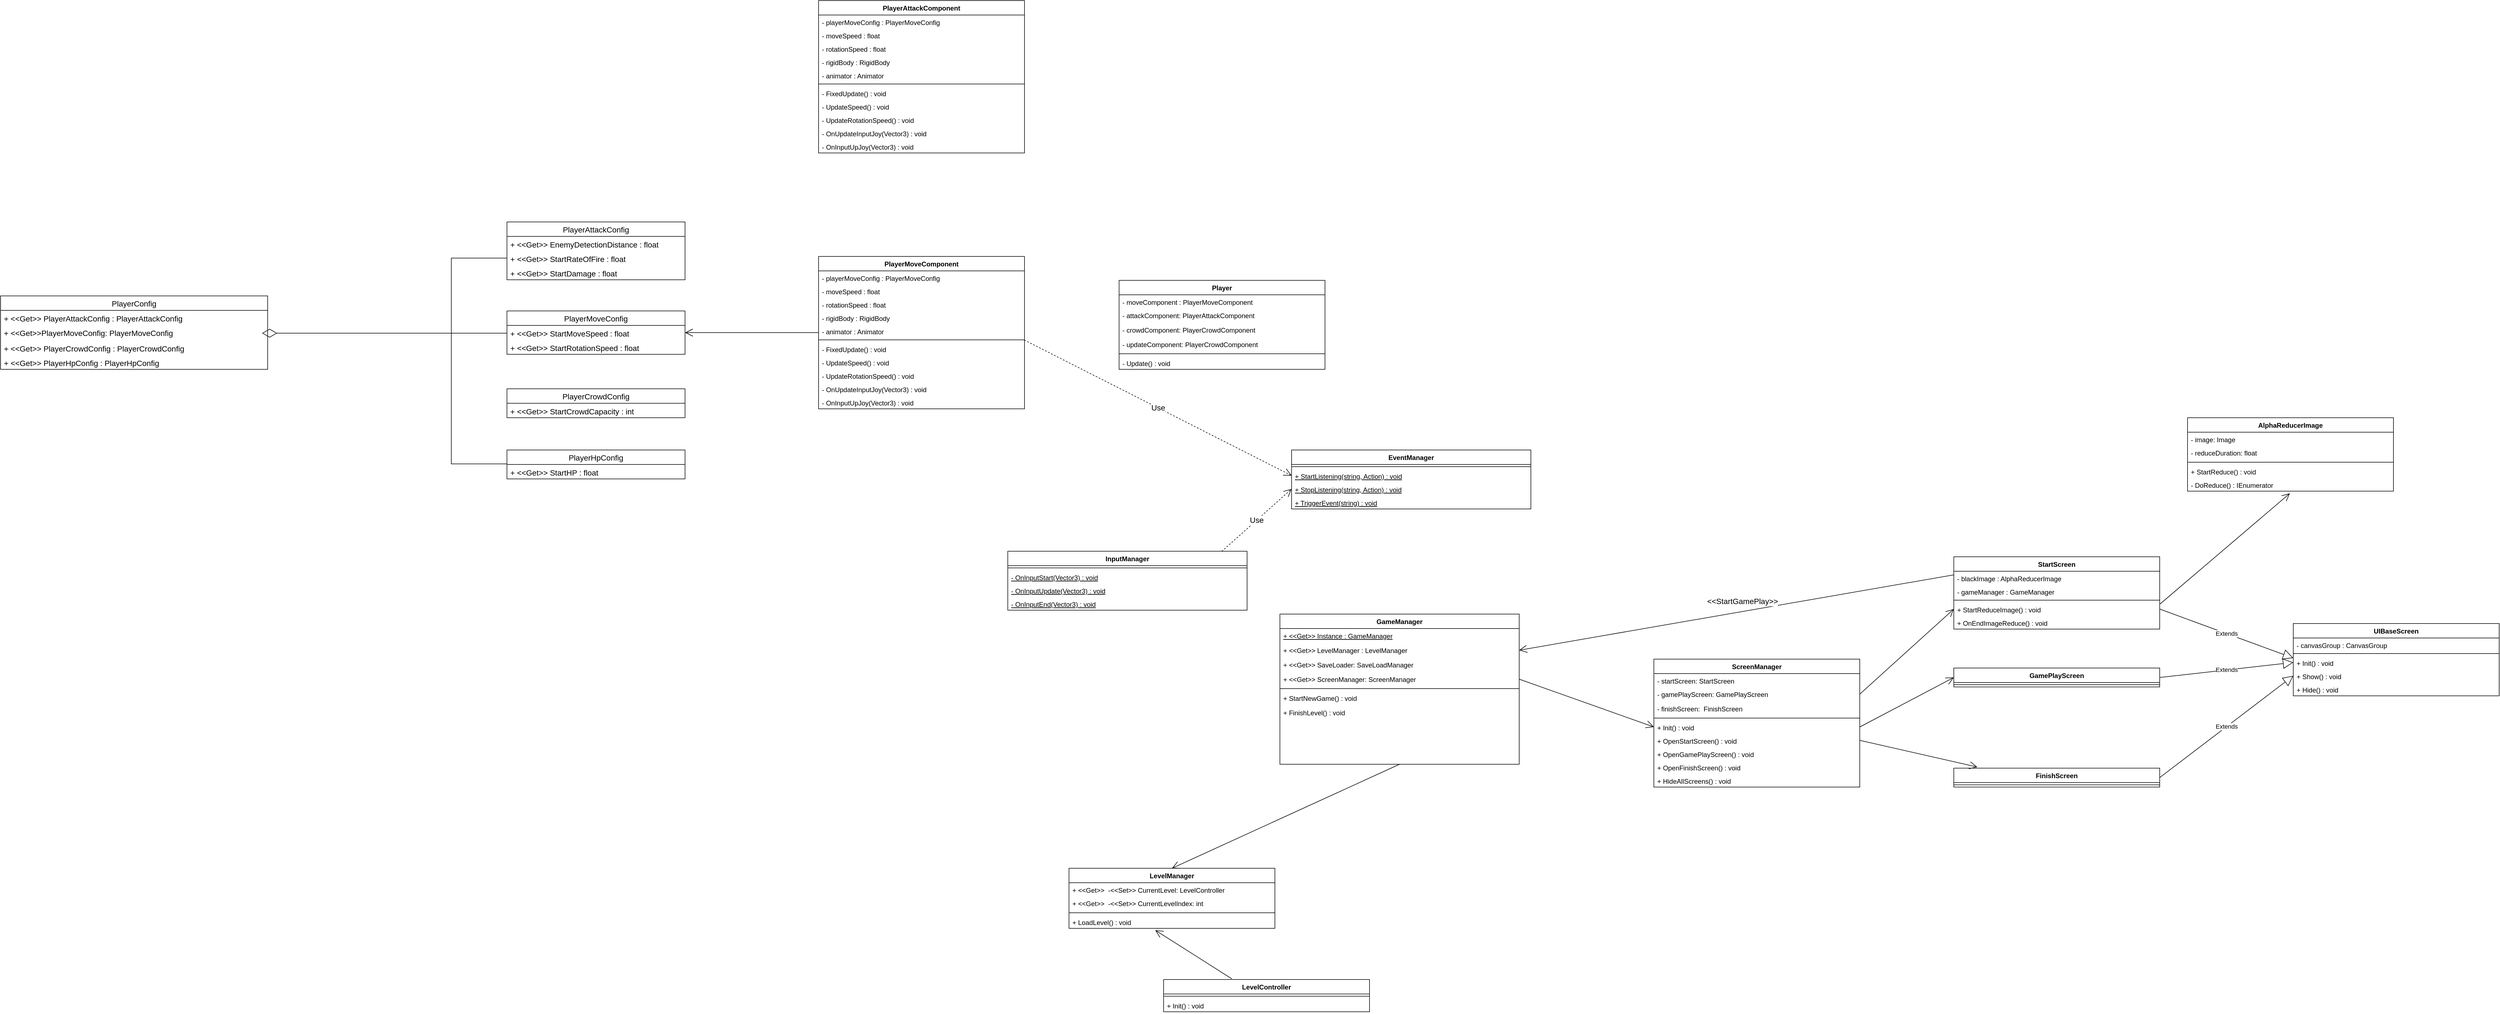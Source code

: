 <mxfile version="20.2.5" type="github">
  <diagram id="C5RBs43oDa-KdzZeNtuy" name="Page-1">
    <mxGraphModel dx="4211" dy="3303" grid="1" gridSize="10" guides="1" tooltips="1" connect="1" arrows="1" fold="1" page="1" pageScale="1" pageWidth="827" pageHeight="1169" math="0" shadow="0">
      <root>
        <mxCell id="WIyWlLk6GJQsqaUBKTNV-0" />
        <mxCell id="WIyWlLk6GJQsqaUBKTNV-1" parent="WIyWlLk6GJQsqaUBKTNV-0" />
        <mxCell id="zkfFHV4jXpPFQw0GAbJ--0" value="GameManager" style="swimlane;fontStyle=1;align=center;verticalAlign=top;childLayout=stackLayout;horizontal=1;startSize=26;horizontalStack=0;resizeParent=1;resizeLast=0;collapsible=1;marginBottom=0;rounded=0;shadow=0;strokeWidth=1;" parent="WIyWlLk6GJQsqaUBKTNV-1" vertex="1">
          <mxGeometry x="199" y="-247" width="430" height="270" as="geometry">
            <mxRectangle x="150" y="90" width="160" height="26" as="alternateBounds" />
          </mxGeometry>
        </mxCell>
        <mxCell id="zkfFHV4jXpPFQw0GAbJ--2" value="+ &lt;&lt;Get&gt;&gt; Instance : GameManager" style="text;align=left;verticalAlign=top;spacingLeft=4;spacingRight=4;overflow=hidden;rotatable=0;points=[[0,0.5],[1,0.5]];portConstraint=eastwest;rounded=0;shadow=0;html=0;fontStyle=4" parent="zkfFHV4jXpPFQw0GAbJ--0" vertex="1">
          <mxGeometry y="26" width="430" height="26" as="geometry" />
        </mxCell>
        <mxCell id="zkfFHV4jXpPFQw0GAbJ--1" value="+ &lt;&lt;Get&gt;&gt; LevelManager : LevelManager" style="text;align=left;verticalAlign=top;spacingLeft=4;spacingRight=4;overflow=hidden;rotatable=0;points=[[0,0.5],[1,0.5]];portConstraint=eastwest;fontStyle=0" parent="zkfFHV4jXpPFQw0GAbJ--0" vertex="1">
          <mxGeometry y="52" width="430" height="26" as="geometry" />
        </mxCell>
        <mxCell id="zkfFHV4jXpPFQw0GAbJ--3" value="+ &lt;&lt;Get&gt;&gt; SaveLoader: SaveLoadManager" style="text;align=left;verticalAlign=top;spacingLeft=4;spacingRight=4;overflow=hidden;rotatable=0;points=[[0,0.5],[1,0.5]];portConstraint=eastwest;rounded=0;shadow=0;html=0;" parent="zkfFHV4jXpPFQw0GAbJ--0" vertex="1">
          <mxGeometry y="78" width="430" height="26" as="geometry" />
        </mxCell>
        <mxCell id="mCtXMymxD6PoVu8J4Z9Z-39" value="+ &lt;&lt;Get&gt;&gt; ScreenManager: ScreenManager" style="text;align=left;verticalAlign=top;spacingLeft=4;spacingRight=4;overflow=hidden;rotatable=0;points=[[0,0.5],[1,0.5]];portConstraint=eastwest;rounded=0;shadow=0;html=0;" vertex="1" parent="zkfFHV4jXpPFQw0GAbJ--0">
          <mxGeometry y="104" width="430" height="26" as="geometry" />
        </mxCell>
        <mxCell id="zkfFHV4jXpPFQw0GAbJ--4" value="" style="line;html=1;strokeWidth=1;align=left;verticalAlign=middle;spacingTop=-1;spacingLeft=3;spacingRight=3;rotatable=0;labelPosition=right;points=[];portConstraint=eastwest;" parent="zkfFHV4jXpPFQw0GAbJ--0" vertex="1">
          <mxGeometry y="130" width="430" height="8" as="geometry" />
        </mxCell>
        <mxCell id="zkfFHV4jXpPFQw0GAbJ--5" value="+ StartNewGame() : void" style="text;align=left;verticalAlign=top;spacingLeft=4;spacingRight=4;overflow=hidden;rotatable=0;points=[[0,0.5],[1,0.5]];portConstraint=eastwest;" parent="zkfFHV4jXpPFQw0GAbJ--0" vertex="1">
          <mxGeometry y="138" width="430" height="26" as="geometry" />
        </mxCell>
        <mxCell id="mCtXMymxD6PoVu8J4Z9Z-103" value="+ FinishLevel() : void" style="text;align=left;verticalAlign=top;spacingLeft=4;spacingRight=4;overflow=hidden;rotatable=0;points=[[0,0.5],[1,0.5]];portConstraint=eastwest;" vertex="1" parent="zkfFHV4jXpPFQw0GAbJ--0">
          <mxGeometry y="164" width="430" height="26" as="geometry" />
        </mxCell>
        <mxCell id="mCtXMymxD6PoVu8J4Z9Z-3" value="ScreenManager" style="swimlane;fontStyle=1;align=center;verticalAlign=top;childLayout=stackLayout;horizontal=1;startSize=26;horizontalStack=0;resizeParent=1;resizeParentMax=0;resizeLast=0;collapsible=1;marginBottom=0;" vertex="1" parent="WIyWlLk6GJQsqaUBKTNV-1">
          <mxGeometry x="871" y="-166" width="370" height="230" as="geometry" />
        </mxCell>
        <mxCell id="mCtXMymxD6PoVu8J4Z9Z-4" value="- startScreen: StartScreen" style="text;strokeColor=none;fillColor=none;align=left;verticalAlign=top;spacingLeft=4;spacingRight=4;overflow=hidden;rotatable=0;points=[[0,0.5],[1,0.5]];portConstraint=eastwest;" vertex="1" parent="mCtXMymxD6PoVu8J4Z9Z-3">
          <mxGeometry y="26" width="370" height="24" as="geometry" />
        </mxCell>
        <mxCell id="mCtXMymxD6PoVu8J4Z9Z-6" value="- gamePlayScreen: GamePlayScreen" style="text;strokeColor=none;fillColor=none;align=left;verticalAlign=top;spacingLeft=4;spacingRight=4;overflow=hidden;rotatable=0;points=[[0,0.5],[1,0.5]];portConstraint=eastwest;" vertex="1" parent="mCtXMymxD6PoVu8J4Z9Z-3">
          <mxGeometry y="50" width="370" height="26" as="geometry" />
        </mxCell>
        <mxCell id="mCtXMymxD6PoVu8J4Z9Z-11" value="- finishScreen:  FinishScreen" style="text;strokeColor=none;fillColor=none;align=left;verticalAlign=top;spacingLeft=4;spacingRight=4;overflow=hidden;rotatable=0;points=[[0,0.5],[1,0.5]];portConstraint=eastwest;" vertex="1" parent="mCtXMymxD6PoVu8J4Z9Z-3">
          <mxGeometry y="76" width="370" height="26" as="geometry" />
        </mxCell>
        <mxCell id="mCtXMymxD6PoVu8J4Z9Z-5" value="" style="line;strokeWidth=1;fillColor=none;align=left;verticalAlign=middle;spacingTop=-1;spacingLeft=3;spacingRight=3;rotatable=0;labelPosition=right;points=[];portConstraint=eastwest;" vertex="1" parent="mCtXMymxD6PoVu8J4Z9Z-3">
          <mxGeometry y="102" width="370" height="8" as="geometry" />
        </mxCell>
        <mxCell id="mCtXMymxD6PoVu8J4Z9Z-56" value="+ Init() : void" style="text;strokeColor=none;fillColor=none;align=left;verticalAlign=top;spacingLeft=4;spacingRight=4;overflow=hidden;rotatable=0;points=[[0,0.5],[1,0.5]];portConstraint=eastwest;" vertex="1" parent="mCtXMymxD6PoVu8J4Z9Z-3">
          <mxGeometry y="110" width="370" height="24" as="geometry" />
        </mxCell>
        <mxCell id="mCtXMymxD6PoVu8J4Z9Z-10" value="+ OpenStartScreen() : void" style="text;strokeColor=none;fillColor=none;align=left;verticalAlign=top;spacingLeft=4;spacingRight=4;overflow=hidden;rotatable=0;points=[[0,0.5],[1,0.5]];portConstraint=eastwest;" vertex="1" parent="mCtXMymxD6PoVu8J4Z9Z-3">
          <mxGeometry y="134" width="370" height="24" as="geometry" />
        </mxCell>
        <mxCell id="mCtXMymxD6PoVu8J4Z9Z-54" value="+ OpenGamePlayScreen() : void" style="text;strokeColor=none;fillColor=none;align=left;verticalAlign=top;spacingLeft=4;spacingRight=4;overflow=hidden;rotatable=0;points=[[0,0.5],[1,0.5]];portConstraint=eastwest;" vertex="1" parent="mCtXMymxD6PoVu8J4Z9Z-3">
          <mxGeometry y="158" width="370" height="24" as="geometry" />
        </mxCell>
        <mxCell id="mCtXMymxD6PoVu8J4Z9Z-55" value="+ OpenFinishScreen() : void" style="text;strokeColor=none;fillColor=none;align=left;verticalAlign=top;spacingLeft=4;spacingRight=4;overflow=hidden;rotatable=0;points=[[0,0.5],[1,0.5]];portConstraint=eastwest;" vertex="1" parent="mCtXMymxD6PoVu8J4Z9Z-3">
          <mxGeometry y="182" width="370" height="24" as="geometry" />
        </mxCell>
        <mxCell id="mCtXMymxD6PoVu8J4Z9Z-57" value="+ HideAllScreens() : void" style="text;strokeColor=none;fillColor=none;align=left;verticalAlign=top;spacingLeft=4;spacingRight=4;overflow=hidden;rotatable=0;points=[[0,0.5],[1,0.5]];portConstraint=eastwest;" vertex="1" parent="mCtXMymxD6PoVu8J4Z9Z-3">
          <mxGeometry y="206" width="370" height="24" as="geometry" />
        </mxCell>
        <mxCell id="mCtXMymxD6PoVu8J4Z9Z-12" value="UIBaseScreen" style="swimlane;fontStyle=1;align=center;verticalAlign=top;childLayout=stackLayout;horizontal=1;startSize=26;horizontalStack=0;resizeParent=1;resizeParentMax=0;resizeLast=0;collapsible=1;marginBottom=0;" vertex="1" parent="WIyWlLk6GJQsqaUBKTNV-1">
          <mxGeometry x="2020" y="-230" width="370" height="130" as="geometry" />
        </mxCell>
        <mxCell id="mCtXMymxD6PoVu8J4Z9Z-13" value="- canvasGroup : CanvasGroup " style="text;strokeColor=none;fillColor=none;align=left;verticalAlign=top;spacingLeft=4;spacingRight=4;overflow=hidden;rotatable=0;points=[[0,0.5],[1,0.5]];portConstraint=eastwest;" vertex="1" parent="mCtXMymxD6PoVu8J4Z9Z-12">
          <mxGeometry y="26" width="370" height="24" as="geometry" />
        </mxCell>
        <mxCell id="mCtXMymxD6PoVu8J4Z9Z-16" value="" style="line;strokeWidth=1;fillColor=none;align=left;verticalAlign=middle;spacingTop=-1;spacingLeft=3;spacingRight=3;rotatable=0;labelPosition=right;points=[];portConstraint=eastwest;" vertex="1" parent="mCtXMymxD6PoVu8J4Z9Z-12">
          <mxGeometry y="50" width="370" height="8" as="geometry" />
        </mxCell>
        <mxCell id="mCtXMymxD6PoVu8J4Z9Z-21" value="+ Init() : void" style="text;strokeColor=none;fillColor=none;align=left;verticalAlign=top;spacingLeft=4;spacingRight=4;overflow=hidden;rotatable=0;points=[[0,0.5],[1,0.5]];portConstraint=eastwest;" vertex="1" parent="mCtXMymxD6PoVu8J4Z9Z-12">
          <mxGeometry y="58" width="370" height="24" as="geometry" />
        </mxCell>
        <mxCell id="mCtXMymxD6PoVu8J4Z9Z-17" value="+ Show() : void" style="text;strokeColor=none;fillColor=none;align=left;verticalAlign=top;spacingLeft=4;spacingRight=4;overflow=hidden;rotatable=0;points=[[0,0.5],[1,0.5]];portConstraint=eastwest;" vertex="1" parent="mCtXMymxD6PoVu8J4Z9Z-12">
          <mxGeometry y="82" width="370" height="24" as="geometry" />
        </mxCell>
        <mxCell id="mCtXMymxD6PoVu8J4Z9Z-19" value="+ Hide() : void" style="text;strokeColor=none;fillColor=none;align=left;verticalAlign=top;spacingLeft=4;spacingRight=4;overflow=hidden;rotatable=0;points=[[0,0.5],[1,0.5]];portConstraint=eastwest;" vertex="1" parent="mCtXMymxD6PoVu8J4Z9Z-12">
          <mxGeometry y="106" width="370" height="24" as="geometry" />
        </mxCell>
        <mxCell id="mCtXMymxD6PoVu8J4Z9Z-22" value="GamePlayScreen" style="swimlane;fontStyle=1;align=center;verticalAlign=top;childLayout=stackLayout;horizontal=1;startSize=26;horizontalStack=0;resizeParent=1;resizeParentMax=0;resizeLast=0;collapsible=1;marginBottom=0;" vertex="1" parent="WIyWlLk6GJQsqaUBKTNV-1">
          <mxGeometry x="1410" y="-150" width="370" height="34" as="geometry" />
        </mxCell>
        <mxCell id="mCtXMymxD6PoVu8J4Z9Z-25" value="" style="line;strokeWidth=1;fillColor=none;align=left;verticalAlign=middle;spacingTop=-1;spacingLeft=3;spacingRight=3;rotatable=0;labelPosition=right;points=[];portConstraint=eastwest;" vertex="1" parent="mCtXMymxD6PoVu8J4Z9Z-22">
          <mxGeometry y="26" width="370" height="8" as="geometry" />
        </mxCell>
        <mxCell id="mCtXMymxD6PoVu8J4Z9Z-29" value="Extends" style="endArrow=block;endSize=16;endFill=0;html=1;rounded=0;exitX=1;exitY=0.5;exitDx=0;exitDy=0;entryX=0;entryY=0.5;entryDx=0;entryDy=0;" edge="1" parent="WIyWlLk6GJQsqaUBKTNV-1" source="mCtXMymxD6PoVu8J4Z9Z-22" target="mCtXMymxD6PoVu8J4Z9Z-21">
          <mxGeometry width="160" relative="1" as="geometry">
            <mxPoint x="909" y="370" as="sourcePoint" />
            <mxPoint x="1069" y="370" as="targetPoint" />
          </mxGeometry>
        </mxCell>
        <mxCell id="mCtXMymxD6PoVu8J4Z9Z-30" value="StartScreen" style="swimlane;fontStyle=1;align=center;verticalAlign=top;childLayout=stackLayout;horizontal=1;startSize=26;horizontalStack=0;resizeParent=1;resizeParentMax=0;resizeLast=0;collapsible=1;marginBottom=0;" vertex="1" parent="WIyWlLk6GJQsqaUBKTNV-1">
          <mxGeometry x="1410" y="-350" width="370" height="130" as="geometry" />
        </mxCell>
        <mxCell id="mCtXMymxD6PoVu8J4Z9Z-82" value="- blackImage : AlphaReducerImage" style="text;strokeColor=none;fillColor=none;align=left;verticalAlign=top;spacingLeft=4;spacingRight=4;overflow=hidden;rotatable=0;points=[[0,0.5],[1,0.5]];portConstraint=eastwest;" vertex="1" parent="mCtXMymxD6PoVu8J4Z9Z-30">
          <mxGeometry y="26" width="370" height="24" as="geometry" />
        </mxCell>
        <mxCell id="mCtXMymxD6PoVu8J4Z9Z-110" value="- gameManager : GameManager" style="text;strokeColor=none;fillColor=none;align=left;verticalAlign=top;spacingLeft=4;spacingRight=4;overflow=hidden;rotatable=0;points=[[0,0.5],[1,0.5]];portConstraint=eastwest;" vertex="1" parent="mCtXMymxD6PoVu8J4Z9Z-30">
          <mxGeometry y="50" width="370" height="24" as="geometry" />
        </mxCell>
        <mxCell id="mCtXMymxD6PoVu8J4Z9Z-31" value="" style="line;strokeWidth=1;fillColor=none;align=left;verticalAlign=middle;spacingTop=-1;spacingLeft=3;spacingRight=3;rotatable=0;labelPosition=right;points=[];portConstraint=eastwest;" vertex="1" parent="mCtXMymxD6PoVu8J4Z9Z-30">
          <mxGeometry y="74" width="370" height="8" as="geometry" />
        </mxCell>
        <mxCell id="mCtXMymxD6PoVu8J4Z9Z-81" value="+ StartReduceImage() : void" style="text;strokeColor=none;fillColor=none;align=left;verticalAlign=top;spacingLeft=4;spacingRight=4;overflow=hidden;rotatable=0;points=[[0,0.5],[1,0.5]];portConstraint=eastwest;" vertex="1" parent="mCtXMymxD6PoVu8J4Z9Z-30">
          <mxGeometry y="82" width="370" height="24" as="geometry" />
        </mxCell>
        <mxCell id="mCtXMymxD6PoVu8J4Z9Z-84" value="+ OnEndImageReduce() : void" style="text;strokeColor=none;fillColor=none;align=left;verticalAlign=top;spacingLeft=4;spacingRight=4;overflow=hidden;rotatable=0;points=[[0,0.5],[1,0.5]];portConstraint=eastwest;" vertex="1" parent="mCtXMymxD6PoVu8J4Z9Z-30">
          <mxGeometry y="106" width="370" height="24" as="geometry" />
        </mxCell>
        <mxCell id="mCtXMymxD6PoVu8J4Z9Z-32" value="FinishScreen" style="swimlane;fontStyle=1;align=center;verticalAlign=top;childLayout=stackLayout;horizontal=1;startSize=26;horizontalStack=0;resizeParent=1;resizeParentMax=0;resizeLast=0;collapsible=1;marginBottom=0;" vertex="1" parent="WIyWlLk6GJQsqaUBKTNV-1">
          <mxGeometry x="1410" y="30" width="370" height="34" as="geometry" />
        </mxCell>
        <mxCell id="mCtXMymxD6PoVu8J4Z9Z-33" value="" style="line;strokeWidth=1;fillColor=none;align=left;verticalAlign=middle;spacingTop=-1;spacingLeft=3;spacingRight=3;rotatable=0;labelPosition=right;points=[];portConstraint=eastwest;" vertex="1" parent="mCtXMymxD6PoVu8J4Z9Z-32">
          <mxGeometry y="26" width="370" height="8" as="geometry" />
        </mxCell>
        <mxCell id="mCtXMymxD6PoVu8J4Z9Z-34" value="Extends" style="endArrow=block;endSize=16;endFill=0;html=1;rounded=0;exitX=1;exitY=0.5;exitDx=0;exitDy=0;entryX=0;entryY=0.5;entryDx=0;entryDy=0;" edge="1" parent="WIyWlLk6GJQsqaUBKTNV-1" source="mCtXMymxD6PoVu8J4Z9Z-81">
          <mxGeometry width="160" relative="1" as="geometry">
            <mxPoint x="1079" y="427.008" as="sourcePoint" />
            <mxPoint x="2020" y="-168" as="targetPoint" />
          </mxGeometry>
        </mxCell>
        <mxCell id="mCtXMymxD6PoVu8J4Z9Z-35" value="Extends" style="endArrow=block;endSize=16;endFill=0;html=1;rounded=0;entryX=0;entryY=0.5;entryDx=0;entryDy=0;exitX=1;exitY=0.5;exitDx=0;exitDy=0;" edge="1" parent="WIyWlLk6GJQsqaUBKTNV-1" source="mCtXMymxD6PoVu8J4Z9Z-32" target="mCtXMymxD6PoVu8J4Z9Z-17">
          <mxGeometry width="160" relative="1" as="geometry">
            <mxPoint x="1629" y="410" as="sourcePoint" />
            <mxPoint x="1458.996" y="300" as="targetPoint" />
          </mxGeometry>
        </mxCell>
        <mxCell id="mCtXMymxD6PoVu8J4Z9Z-36" value="" style="endArrow=open;endFill=1;endSize=12;html=1;rounded=0;exitX=1;exitY=0.5;exitDx=0;exitDy=0;" edge="1" parent="WIyWlLk6GJQsqaUBKTNV-1" source="mCtXMymxD6PoVu8J4Z9Z-56">
          <mxGeometry width="160" relative="1" as="geometry">
            <mxPoint x="979" y="660" as="sourcePoint" />
            <mxPoint x="1410" y="-133" as="targetPoint" />
          </mxGeometry>
        </mxCell>
        <mxCell id="mCtXMymxD6PoVu8J4Z9Z-37" value="" style="endArrow=open;endFill=1;endSize=12;html=1;rounded=0;entryX=0;entryY=0.5;entryDx=0;entryDy=0;exitX=1;exitY=0.5;exitDx=0;exitDy=0;" edge="1" parent="WIyWlLk6GJQsqaUBKTNV-1" source="mCtXMymxD6PoVu8J4Z9Z-6" target="mCtXMymxD6PoVu8J4Z9Z-81">
          <mxGeometry width="160" relative="1" as="geometry">
            <mxPoint x="1065" y="-280" as="sourcePoint" />
            <mxPoint x="919.78" y="461.664" as="targetPoint" />
          </mxGeometry>
        </mxCell>
        <mxCell id="mCtXMymxD6PoVu8J4Z9Z-38" value="" style="endArrow=open;endFill=1;endSize=12;html=1;rounded=0;entryX=0.114;entryY=-0.059;entryDx=0;entryDy=0;entryPerimeter=0;exitX=1;exitY=0.5;exitDx=0;exitDy=0;" edge="1" parent="WIyWlLk6GJQsqaUBKTNV-1" source="mCtXMymxD6PoVu8J4Z9Z-10" target="mCtXMymxD6PoVu8J4Z9Z-32">
          <mxGeometry width="160" relative="1" as="geometry">
            <mxPoint x="1284" y="600" as="sourcePoint" />
            <mxPoint x="1211.8" y="464.336" as="targetPoint" />
          </mxGeometry>
        </mxCell>
        <mxCell id="mCtXMymxD6PoVu8J4Z9Z-41" value="" style="endArrow=open;endFill=1;endSize=12;html=1;rounded=0;entryX=0;entryY=0.5;entryDx=0;entryDy=0;exitX=1;exitY=0.5;exitDx=0;exitDy=0;" edge="1" parent="WIyWlLk6GJQsqaUBKTNV-1" source="mCtXMymxD6PoVu8J4Z9Z-39" target="mCtXMymxD6PoVu8J4Z9Z-56">
          <mxGeometry width="160" relative="1" as="geometry">
            <mxPoint x="675" y="630" as="sourcePoint" />
            <mxPoint x="848" y="464" as="targetPoint" />
          </mxGeometry>
        </mxCell>
        <mxCell id="mCtXMymxD6PoVu8J4Z9Z-42" value="LevelManager" style="swimlane;fontStyle=1;align=center;verticalAlign=top;childLayout=stackLayout;horizontal=1;startSize=26;horizontalStack=0;resizeParent=1;resizeParentMax=0;resizeLast=0;collapsible=1;marginBottom=0;" vertex="1" parent="WIyWlLk6GJQsqaUBKTNV-1">
          <mxGeometry x="-180" y="210" width="370" height="108" as="geometry" />
        </mxCell>
        <mxCell id="mCtXMymxD6PoVu8J4Z9Z-43" value="+ &lt;&lt;Get&gt;&gt;  -&lt;&lt;Set&gt;&gt; CurrentLevel: LevelController" style="text;strokeColor=none;fillColor=none;align=left;verticalAlign=top;spacingLeft=4;spacingRight=4;overflow=hidden;rotatable=0;points=[[0,0.5],[1,0.5]];portConstraint=eastwest;" vertex="1" parent="mCtXMymxD6PoVu8J4Z9Z-42">
          <mxGeometry y="26" width="370" height="24" as="geometry" />
        </mxCell>
        <mxCell id="mCtXMymxD6PoVu8J4Z9Z-44" value="+ &lt;&lt;Get&gt;&gt;  -&lt;&lt;Set&gt;&gt; CurrentLevelIndex: int" style="text;strokeColor=none;fillColor=none;align=left;verticalAlign=top;spacingLeft=4;spacingRight=4;overflow=hidden;rotatable=0;points=[[0,0.5],[1,0.5]];portConstraint=eastwest;" vertex="1" parent="mCtXMymxD6PoVu8J4Z9Z-42">
          <mxGeometry y="50" width="370" height="26" as="geometry" />
        </mxCell>
        <mxCell id="mCtXMymxD6PoVu8J4Z9Z-46" value="" style="line;strokeWidth=1;fillColor=none;align=left;verticalAlign=middle;spacingTop=-1;spacingLeft=3;spacingRight=3;rotatable=0;labelPosition=right;points=[];portConstraint=eastwest;" vertex="1" parent="mCtXMymxD6PoVu8J4Z9Z-42">
          <mxGeometry y="76" width="370" height="8" as="geometry" />
        </mxCell>
        <mxCell id="mCtXMymxD6PoVu8J4Z9Z-47" value="+ LoadLevel() : void" style="text;strokeColor=none;fillColor=none;align=left;verticalAlign=top;spacingLeft=4;spacingRight=4;overflow=hidden;rotatable=0;points=[[0,0.5],[1,0.5]];portConstraint=eastwest;" vertex="1" parent="mCtXMymxD6PoVu8J4Z9Z-42">
          <mxGeometry y="84" width="370" height="24" as="geometry" />
        </mxCell>
        <mxCell id="mCtXMymxD6PoVu8J4Z9Z-48" value="" style="endArrow=open;endFill=1;endSize=12;html=1;rounded=0;entryX=0.5;entryY=0;entryDx=0;entryDy=0;exitX=0.5;exitY=1;exitDx=0;exitDy=0;" edge="1" parent="WIyWlLk6GJQsqaUBKTNV-1" source="zkfFHV4jXpPFQw0GAbJ--0" target="mCtXMymxD6PoVu8J4Z9Z-42">
          <mxGeometry width="160" relative="1" as="geometry">
            <mxPoint x="321.35" y="317.666" as="sourcePoint" />
            <mxPoint x="675" y="630" as="targetPoint" />
          </mxGeometry>
        </mxCell>
        <mxCell id="mCtXMymxD6PoVu8J4Z9Z-70" value="AlphaReducerImage" style="swimlane;fontStyle=1;align=center;verticalAlign=top;childLayout=stackLayout;horizontal=1;startSize=26;horizontalStack=0;resizeParent=1;resizeParentMax=0;resizeLast=0;collapsible=1;marginBottom=0;" vertex="1" parent="WIyWlLk6GJQsqaUBKTNV-1">
          <mxGeometry x="1830" y="-600" width="370" height="132" as="geometry" />
        </mxCell>
        <mxCell id="mCtXMymxD6PoVu8J4Z9Z-71" value="- image: Image" style="text;strokeColor=none;fillColor=none;align=left;verticalAlign=top;spacingLeft=4;spacingRight=4;overflow=hidden;rotatable=0;points=[[0,0.5],[1,0.5]];portConstraint=eastwest;" vertex="1" parent="mCtXMymxD6PoVu8J4Z9Z-70">
          <mxGeometry y="26" width="370" height="24" as="geometry" />
        </mxCell>
        <mxCell id="mCtXMymxD6PoVu8J4Z9Z-72" value="- reduceDuration: float" style="text;strokeColor=none;fillColor=none;align=left;verticalAlign=top;spacingLeft=4;spacingRight=4;overflow=hidden;rotatable=0;points=[[0,0.5],[1,0.5]];portConstraint=eastwest;" vertex="1" parent="mCtXMymxD6PoVu8J4Z9Z-70">
          <mxGeometry y="50" width="370" height="26" as="geometry" />
        </mxCell>
        <mxCell id="mCtXMymxD6PoVu8J4Z9Z-74" value="" style="line;strokeWidth=1;fillColor=none;align=left;verticalAlign=middle;spacingTop=-1;spacingLeft=3;spacingRight=3;rotatable=0;labelPosition=right;points=[];portConstraint=eastwest;" vertex="1" parent="mCtXMymxD6PoVu8J4Z9Z-70">
          <mxGeometry y="76" width="370" height="8" as="geometry" />
        </mxCell>
        <mxCell id="mCtXMymxD6PoVu8J4Z9Z-75" value="+ StartReduce() : void" style="text;strokeColor=none;fillColor=none;align=left;verticalAlign=top;spacingLeft=4;spacingRight=4;overflow=hidden;rotatable=0;points=[[0,0.5],[1,0.5]];portConstraint=eastwest;" vertex="1" parent="mCtXMymxD6PoVu8J4Z9Z-70">
          <mxGeometry y="84" width="370" height="24" as="geometry" />
        </mxCell>
        <mxCell id="mCtXMymxD6PoVu8J4Z9Z-76" value="- DoReduce() : IEnumerator" style="text;strokeColor=none;fillColor=none;align=left;verticalAlign=top;spacingLeft=4;spacingRight=4;overflow=hidden;rotatable=0;points=[[0,0.5],[1,0.5]];portConstraint=eastwest;" vertex="1" parent="mCtXMymxD6PoVu8J4Z9Z-70">
          <mxGeometry y="108" width="370" height="24" as="geometry" />
        </mxCell>
        <mxCell id="mCtXMymxD6PoVu8J4Z9Z-85" value="" style="endArrow=open;endFill=1;endSize=12;html=1;rounded=0;entryX=0.497;entryY=1.167;entryDx=0;entryDy=0;exitX=1.002;exitY=0.117;exitDx=0;exitDy=0;exitPerimeter=0;entryPerimeter=0;" edge="1" parent="WIyWlLk6GJQsqaUBKTNV-1" source="mCtXMymxD6PoVu8J4Z9Z-81" target="mCtXMymxD6PoVu8J4Z9Z-76">
          <mxGeometry width="160" relative="1" as="geometry">
            <mxPoint x="1210" y="530" as="sourcePoint" />
            <mxPoint x="1354.59" y="538.808" as="targetPoint" />
          </mxGeometry>
        </mxCell>
        <mxCell id="mCtXMymxD6PoVu8J4Z9Z-90" value="&amp;lt;&amp;lt;StartGamePlay&amp;gt;&amp;gt;" style="endArrow=open;endFill=1;endSize=12;html=1;rounded=0;entryX=1;entryY=0.5;entryDx=0;entryDy=0;exitX=0;exitY=0.25;exitDx=0;exitDy=0;fontSize=14;verticalAlign=middle;" edge="1" parent="WIyWlLk6GJQsqaUBKTNV-1" source="mCtXMymxD6PoVu8J4Z9Z-30" target="zkfFHV4jXpPFQw0GAbJ--1">
          <mxGeometry x="-0.035" y="-18" width="160" relative="1" as="geometry">
            <mxPoint x="940" y="-230" as="sourcePoint" />
            <mxPoint x="1100" y="-230" as="targetPoint" />
            <mxPoint as="offset" />
          </mxGeometry>
        </mxCell>
        <mxCell id="mCtXMymxD6PoVu8J4Z9Z-59" value="EventManager" style="swimlane;fontStyle=1;align=center;verticalAlign=top;childLayout=stackLayout;horizontal=1;startSize=26;horizontalStack=0;resizeParent=1;resizeParentMax=0;resizeLast=0;collapsible=1;marginBottom=0;" vertex="1" parent="WIyWlLk6GJQsqaUBKTNV-1">
          <mxGeometry x="220" y="-542" width="430" height="106" as="geometry" />
        </mxCell>
        <mxCell id="mCtXMymxD6PoVu8J4Z9Z-62" value="" style="line;strokeWidth=1;fillColor=none;align=left;verticalAlign=middle;spacingTop=-1;spacingLeft=3;spacingRight=3;rotatable=0;labelPosition=right;points=[];portConstraint=eastwest;" vertex="1" parent="mCtXMymxD6PoVu8J4Z9Z-59">
          <mxGeometry y="26" width="430" height="8" as="geometry" />
        </mxCell>
        <mxCell id="mCtXMymxD6PoVu8J4Z9Z-63" value="+ StartListening(string, Action) : void" style="text;strokeColor=none;fillColor=none;align=left;verticalAlign=top;spacingLeft=4;spacingRight=4;overflow=hidden;rotatable=0;points=[[0,0.5],[1,0.5]];portConstraint=eastwest;fontStyle=4" vertex="1" parent="mCtXMymxD6PoVu8J4Z9Z-59">
          <mxGeometry y="34" width="430" height="24" as="geometry" />
        </mxCell>
        <mxCell id="mCtXMymxD6PoVu8J4Z9Z-64" value="+ StopListening(string, Action) : void" style="text;strokeColor=none;fillColor=none;align=left;verticalAlign=top;spacingLeft=4;spacingRight=4;overflow=hidden;rotatable=0;points=[[0,0.5],[1,0.5]];portConstraint=eastwest;fontStyle=4" vertex="1" parent="mCtXMymxD6PoVu8J4Z9Z-59">
          <mxGeometry y="58" width="430" height="24" as="geometry" />
        </mxCell>
        <mxCell id="mCtXMymxD6PoVu8J4Z9Z-69" value="+ TriggerEvent(string) : void" style="text;strokeColor=none;fillColor=none;align=left;verticalAlign=top;spacingLeft=4;spacingRight=4;overflow=hidden;rotatable=0;points=[[0,0.5],[1,0.5]];portConstraint=eastwest;fontStyle=4" vertex="1" parent="mCtXMymxD6PoVu8J4Z9Z-59">
          <mxGeometry y="82" width="430" height="24" as="geometry" />
        </mxCell>
        <mxCell id="mCtXMymxD6PoVu8J4Z9Z-91" value="LevelController" style="swimlane;fontStyle=1;align=center;verticalAlign=top;childLayout=stackLayout;horizontal=1;startSize=26;horizontalStack=0;resizeParent=1;resizeParentMax=0;resizeLast=0;collapsible=1;marginBottom=0;" vertex="1" parent="WIyWlLk6GJQsqaUBKTNV-1">
          <mxGeometry x="-10" y="410" width="370" height="58" as="geometry" />
        </mxCell>
        <mxCell id="mCtXMymxD6PoVu8J4Z9Z-94" value="" style="line;strokeWidth=1;fillColor=none;align=left;verticalAlign=middle;spacingTop=-1;spacingLeft=3;spacingRight=3;rotatable=0;labelPosition=right;points=[];portConstraint=eastwest;" vertex="1" parent="mCtXMymxD6PoVu8J4Z9Z-91">
          <mxGeometry y="26" width="370" height="8" as="geometry" />
        </mxCell>
        <mxCell id="mCtXMymxD6PoVu8J4Z9Z-95" value="+ Init() : void" style="text;strokeColor=none;fillColor=none;align=left;verticalAlign=top;spacingLeft=4;spacingRight=4;overflow=hidden;rotatable=0;points=[[0,0.5],[1,0.5]];portConstraint=eastwest;" vertex="1" parent="mCtXMymxD6PoVu8J4Z9Z-91">
          <mxGeometry y="34" width="370" height="24" as="geometry" />
        </mxCell>
        <mxCell id="mCtXMymxD6PoVu8J4Z9Z-96" value="" style="endArrow=open;endFill=1;endSize=12;html=1;rounded=0;entryX=0.419;entryY=1.139;entryDx=0;entryDy=0;exitX=0.331;exitY=-0.023;exitDx=0;exitDy=0;exitPerimeter=0;entryPerimeter=0;" edge="1" parent="WIyWlLk6GJQsqaUBKTNV-1" source="mCtXMymxD6PoVu8J4Z9Z-91" target="mCtXMymxD6PoVu8J4Z9Z-47">
          <mxGeometry width="160" relative="1" as="geometry">
            <mxPoint x="396.48" y="-72.116" as="sourcePoint" />
            <mxPoint x="15" y="220" as="targetPoint" />
          </mxGeometry>
        </mxCell>
        <mxCell id="mCtXMymxD6PoVu8J4Z9Z-97" value="Player" style="swimlane;fontStyle=1;align=center;verticalAlign=top;childLayout=stackLayout;horizontal=1;startSize=26;horizontalStack=0;resizeParent=1;resizeParentMax=0;resizeLast=0;collapsible=1;marginBottom=0;" vertex="1" parent="WIyWlLk6GJQsqaUBKTNV-1">
          <mxGeometry x="-90" y="-847" width="370" height="160" as="geometry" />
        </mxCell>
        <mxCell id="mCtXMymxD6PoVu8J4Z9Z-98" value="- moveComponent : PlayerMoveComponent" style="text;strokeColor=none;fillColor=none;align=left;verticalAlign=top;spacingLeft=4;spacingRight=4;overflow=hidden;rotatable=0;points=[[0,0.5],[1,0.5]];portConstraint=eastwest;" vertex="1" parent="mCtXMymxD6PoVu8J4Z9Z-97">
          <mxGeometry y="26" width="370" height="24" as="geometry" />
        </mxCell>
        <mxCell id="mCtXMymxD6PoVu8J4Z9Z-99" value="- attackComponent: PlayerAttackComponent" style="text;strokeColor=none;fillColor=none;align=left;verticalAlign=top;spacingLeft=4;spacingRight=4;overflow=hidden;rotatable=0;points=[[0,0.5],[1,0.5]];portConstraint=eastwest;" vertex="1" parent="mCtXMymxD6PoVu8J4Z9Z-97">
          <mxGeometry y="50" width="370" height="26" as="geometry" />
        </mxCell>
        <mxCell id="mCtXMymxD6PoVu8J4Z9Z-102" value="- crowdComponent: PlayerCrowdComponent" style="text;strokeColor=none;fillColor=none;align=left;verticalAlign=top;spacingLeft=4;spacingRight=4;overflow=hidden;rotatable=0;points=[[0,0.5],[1,0.5]];portConstraint=eastwest;" vertex="1" parent="mCtXMymxD6PoVu8J4Z9Z-97">
          <mxGeometry y="76" width="370" height="26" as="geometry" />
        </mxCell>
        <mxCell id="mCtXMymxD6PoVu8J4Z9Z-157" value="- updateComponent: PlayerCrowdComponent" style="text;strokeColor=none;fillColor=none;align=left;verticalAlign=top;spacingLeft=4;spacingRight=4;overflow=hidden;rotatable=0;points=[[0,0.5],[1,0.5]];portConstraint=eastwest;" vertex="1" parent="mCtXMymxD6PoVu8J4Z9Z-97">
          <mxGeometry y="102" width="370" height="26" as="geometry" />
        </mxCell>
        <mxCell id="mCtXMymxD6PoVu8J4Z9Z-100" value="" style="line;strokeWidth=1;fillColor=none;align=left;verticalAlign=middle;spacingTop=-1;spacingLeft=3;spacingRight=3;rotatable=0;labelPosition=right;points=[];portConstraint=eastwest;" vertex="1" parent="mCtXMymxD6PoVu8J4Z9Z-97">
          <mxGeometry y="128" width="370" height="8" as="geometry" />
        </mxCell>
        <mxCell id="mCtXMymxD6PoVu8J4Z9Z-101" value="- Update() : void" style="text;strokeColor=none;fillColor=none;align=left;verticalAlign=top;spacingLeft=4;spacingRight=4;overflow=hidden;rotatable=0;points=[[0,0.5],[1,0.5]];portConstraint=eastwest;" vertex="1" parent="mCtXMymxD6PoVu8J4Z9Z-97">
          <mxGeometry y="136" width="370" height="24" as="geometry" />
        </mxCell>
        <mxCell id="mCtXMymxD6PoVu8J4Z9Z-104" value="PlayerMoveComponent" style="swimlane;fontStyle=1;align=center;verticalAlign=top;childLayout=stackLayout;horizontal=1;startSize=26;horizontalStack=0;resizeParent=1;resizeParentMax=0;resizeLast=0;collapsible=1;marginBottom=0;" vertex="1" parent="WIyWlLk6GJQsqaUBKTNV-1">
          <mxGeometry x="-630" y="-890" width="370" height="274" as="geometry" />
        </mxCell>
        <mxCell id="mCtXMymxD6PoVu8J4Z9Z-105" value="- playerMoveConfig : PlayerMoveConfig" style="text;strokeColor=none;fillColor=none;align=left;verticalAlign=top;spacingLeft=4;spacingRight=4;overflow=hidden;rotatable=0;points=[[0,0.5],[1,0.5]];portConstraint=eastwest;" vertex="1" parent="mCtXMymxD6PoVu8J4Z9Z-104">
          <mxGeometry y="26" width="370" height="24" as="geometry" />
        </mxCell>
        <mxCell id="mCtXMymxD6PoVu8J4Z9Z-153" value="- moveSpeed : float" style="text;strokeColor=none;fillColor=none;align=left;verticalAlign=top;spacingLeft=4;spacingRight=4;overflow=hidden;rotatable=0;points=[[0,0.5],[1,0.5]];portConstraint=eastwest;" vertex="1" parent="mCtXMymxD6PoVu8J4Z9Z-104">
          <mxGeometry y="50" width="370" height="24" as="geometry" />
        </mxCell>
        <mxCell id="mCtXMymxD6PoVu8J4Z9Z-154" value="- rotationSpeed : float" style="text;strokeColor=none;fillColor=none;align=left;verticalAlign=top;spacingLeft=4;spacingRight=4;overflow=hidden;rotatable=0;points=[[0,0.5],[1,0.5]];portConstraint=eastwest;" vertex="1" parent="mCtXMymxD6PoVu8J4Z9Z-104">
          <mxGeometry y="74" width="370" height="24" as="geometry" />
        </mxCell>
        <mxCell id="mCtXMymxD6PoVu8J4Z9Z-152" value="- rigidBody : RigidBody" style="text;strokeColor=none;fillColor=none;align=left;verticalAlign=top;spacingLeft=4;spacingRight=4;overflow=hidden;rotatable=0;points=[[0,0.5],[1,0.5]];portConstraint=eastwest;" vertex="1" parent="mCtXMymxD6PoVu8J4Z9Z-104">
          <mxGeometry y="98" width="370" height="24" as="geometry" />
        </mxCell>
        <mxCell id="mCtXMymxD6PoVu8J4Z9Z-156" value="- animator : Animator" style="text;strokeColor=none;fillColor=none;align=left;verticalAlign=top;spacingLeft=4;spacingRight=4;overflow=hidden;rotatable=0;points=[[0,0.5],[1,0.5]];portConstraint=eastwest;" vertex="1" parent="mCtXMymxD6PoVu8J4Z9Z-104">
          <mxGeometry y="122" width="370" height="24" as="geometry" />
        </mxCell>
        <mxCell id="mCtXMymxD6PoVu8J4Z9Z-108" value="" style="line;strokeWidth=1;fillColor=none;align=left;verticalAlign=middle;spacingTop=-1;spacingLeft=3;spacingRight=3;rotatable=0;labelPosition=right;points=[];portConstraint=eastwest;" vertex="1" parent="mCtXMymxD6PoVu8J4Z9Z-104">
          <mxGeometry y="146" width="370" height="8" as="geometry" />
        </mxCell>
        <mxCell id="mCtXMymxD6PoVu8J4Z9Z-158" value="- FixedUpdate() : void" style="text;strokeColor=none;fillColor=none;align=left;verticalAlign=top;spacingLeft=4;spacingRight=4;overflow=hidden;rotatable=0;points=[[0,0.5],[1,0.5]];portConstraint=eastwest;" vertex="1" parent="mCtXMymxD6PoVu8J4Z9Z-104">
          <mxGeometry y="154" width="370" height="24" as="geometry" />
        </mxCell>
        <mxCell id="mCtXMymxD6PoVu8J4Z9Z-109" value="- UpdateSpeed() : void" style="text;strokeColor=none;fillColor=none;align=left;verticalAlign=top;spacingLeft=4;spacingRight=4;overflow=hidden;rotatable=0;points=[[0,0.5],[1,0.5]];portConstraint=eastwest;" vertex="1" parent="mCtXMymxD6PoVu8J4Z9Z-104">
          <mxGeometry y="178" width="370" height="24" as="geometry" />
        </mxCell>
        <mxCell id="mCtXMymxD6PoVu8J4Z9Z-155" value="- UpdateRotationSpeed() : void" style="text;strokeColor=none;fillColor=none;align=left;verticalAlign=top;spacingLeft=4;spacingRight=4;overflow=hidden;rotatable=0;points=[[0,0.5],[1,0.5]];portConstraint=eastwest;" vertex="1" parent="mCtXMymxD6PoVu8J4Z9Z-104">
          <mxGeometry y="202" width="370" height="24" as="geometry" />
        </mxCell>
        <mxCell id="mCtXMymxD6PoVu8J4Z9Z-161" value="- OnUpdateInputJoy(Vector3) : void" style="text;strokeColor=none;fillColor=none;align=left;verticalAlign=top;spacingLeft=4;spacingRight=4;overflow=hidden;rotatable=0;points=[[0,0.5],[1,0.5]];portConstraint=eastwest;" vertex="1" parent="mCtXMymxD6PoVu8J4Z9Z-104">
          <mxGeometry y="226" width="370" height="24" as="geometry" />
        </mxCell>
        <mxCell id="mCtXMymxD6PoVu8J4Z9Z-162" value="- OnInputUpJoy(Vector3) : void" style="text;strokeColor=none;fillColor=none;align=left;verticalAlign=top;spacingLeft=4;spacingRight=4;overflow=hidden;rotatable=0;points=[[0,0.5],[1,0.5]];portConstraint=eastwest;" vertex="1" parent="mCtXMymxD6PoVu8J4Z9Z-104">
          <mxGeometry y="250" width="370" height="24" as="geometry" />
        </mxCell>
        <mxCell id="mCtXMymxD6PoVu8J4Z9Z-115" value="PlayerConfig" style="swimlane;fontStyle=0;childLayout=stackLayout;horizontal=1;startSize=26;fillColor=none;horizontalStack=0;resizeParent=1;resizeParentMax=0;resizeLast=0;collapsible=1;marginBottom=0;fontSize=14;" vertex="1" parent="WIyWlLk6GJQsqaUBKTNV-1">
          <mxGeometry x="-2100" y="-819" width="480" height="132" as="geometry" />
        </mxCell>
        <mxCell id="mCtXMymxD6PoVu8J4Z9Z-119" value="+ &lt;&lt;Get&gt;&gt; PlayerAttackConfig : PlayerAttackConfig " style="text;strokeColor=none;fillColor=none;align=left;verticalAlign=top;spacingLeft=4;spacingRight=4;overflow=hidden;rotatable=0;points=[[0,0.5],[1,0.5]];portConstraint=eastwest;fontSize=14;" vertex="1" parent="mCtXMymxD6PoVu8J4Z9Z-115">
          <mxGeometry y="26" width="480" height="26" as="geometry" />
        </mxCell>
        <mxCell id="mCtXMymxD6PoVu8J4Z9Z-120" value="+ &lt;&lt;Get&gt;&gt;PlayerMoveConfig: PlayerMoveConfig" style="text;strokeColor=none;fillColor=none;align=left;verticalAlign=top;spacingLeft=4;spacingRight=4;overflow=hidden;rotatable=0;points=[[0,0.5],[1,0.5]];portConstraint=eastwest;fontSize=14;" vertex="1" parent="mCtXMymxD6PoVu8J4Z9Z-115">
          <mxGeometry y="52" width="480" height="28" as="geometry" />
        </mxCell>
        <mxCell id="mCtXMymxD6PoVu8J4Z9Z-140" value="+ &lt;&lt;Get&gt;&gt; PlayerCrowdConfig : PlayerCrowdConfig " style="text;strokeColor=none;fillColor=none;align=left;verticalAlign=top;spacingLeft=4;spacingRight=4;overflow=hidden;rotatable=0;points=[[0,0.5],[1,0.5]];portConstraint=eastwest;fontSize=14;" vertex="1" parent="mCtXMymxD6PoVu8J4Z9Z-115">
          <mxGeometry y="80" width="480" height="26" as="geometry" />
        </mxCell>
        <mxCell id="mCtXMymxD6PoVu8J4Z9Z-141" value="+ &lt;&lt;Get&gt;&gt; PlayerHpConfig : PlayerHpConfig " style="text;strokeColor=none;fillColor=none;align=left;verticalAlign=top;spacingLeft=4;spacingRight=4;overflow=hidden;rotatable=0;points=[[0,0.5],[1,0.5]];portConstraint=eastwest;fontSize=14;" vertex="1" parent="mCtXMymxD6PoVu8J4Z9Z-115">
          <mxGeometry y="106" width="480" height="26" as="geometry" />
        </mxCell>
        <mxCell id="mCtXMymxD6PoVu8J4Z9Z-121" value="PlayerMoveConfig" style="swimlane;fontStyle=0;childLayout=stackLayout;horizontal=1;startSize=26;fillColor=none;horizontalStack=0;resizeParent=1;resizeParentMax=0;resizeLast=0;collapsible=1;marginBottom=0;fontSize=14;" vertex="1" parent="WIyWlLk6GJQsqaUBKTNV-1">
          <mxGeometry x="-1190" y="-792" width="320" height="78" as="geometry" />
        </mxCell>
        <mxCell id="mCtXMymxD6PoVu8J4Z9Z-122" value="+ &lt;&lt;Get&gt;&gt; StartMoveSpeed : float" style="text;strokeColor=none;fillColor=none;align=left;verticalAlign=top;spacingLeft=4;spacingRight=4;overflow=hidden;rotatable=0;points=[[0,0.5],[1,0.5]];portConstraint=eastwest;fontSize=14;" vertex="1" parent="mCtXMymxD6PoVu8J4Z9Z-121">
          <mxGeometry y="26" width="320" height="26" as="geometry" />
        </mxCell>
        <mxCell id="mCtXMymxD6PoVu8J4Z9Z-123" value="+ &lt;&lt;Get&gt;&gt; StartRotationSpeed : float" style="text;strokeColor=none;fillColor=none;align=left;verticalAlign=top;spacingLeft=4;spacingRight=4;overflow=hidden;rotatable=0;points=[[0,0.5],[1,0.5]];portConstraint=eastwest;fontSize=14;" vertex="1" parent="mCtXMymxD6PoVu8J4Z9Z-121">
          <mxGeometry y="52" width="320" height="26" as="geometry" />
        </mxCell>
        <mxCell id="mCtXMymxD6PoVu8J4Z9Z-126" value="PlayerAttackConfig" style="swimlane;fontStyle=0;childLayout=stackLayout;horizontal=1;startSize=26;fillColor=none;horizontalStack=0;resizeParent=1;resizeParentMax=0;resizeLast=0;collapsible=1;marginBottom=0;fontSize=14;" vertex="1" parent="WIyWlLk6GJQsqaUBKTNV-1">
          <mxGeometry x="-1190" y="-952" width="320" height="104" as="geometry" />
        </mxCell>
        <mxCell id="mCtXMymxD6PoVu8J4Z9Z-129" value="+ &lt;&lt;Get&gt;&gt; EnemyDetectionDistance : float" style="text;strokeColor=none;fillColor=none;align=left;verticalAlign=top;spacingLeft=4;spacingRight=4;overflow=hidden;rotatable=0;points=[[0,0.5],[1,0.5]];portConstraint=eastwest;fontSize=14;" vertex="1" parent="mCtXMymxD6PoVu8J4Z9Z-126">
          <mxGeometry y="26" width="320" height="26" as="geometry" />
        </mxCell>
        <mxCell id="mCtXMymxD6PoVu8J4Z9Z-130" value="+ &lt;&lt;Get&gt;&gt; StartRateOfFire : float" style="text;strokeColor=none;fillColor=none;align=left;verticalAlign=top;spacingLeft=4;spacingRight=4;overflow=hidden;rotatable=0;points=[[0,0.5],[1,0.5]];portConstraint=eastwest;fontSize=14;" vertex="1" parent="mCtXMymxD6PoVu8J4Z9Z-126">
          <mxGeometry y="52" width="320" height="26" as="geometry" />
        </mxCell>
        <mxCell id="mCtXMymxD6PoVu8J4Z9Z-139" value="+ &lt;&lt;Get&gt;&gt; StartDamage : float" style="text;strokeColor=none;fillColor=none;align=left;verticalAlign=top;spacingLeft=4;spacingRight=4;overflow=hidden;rotatable=0;points=[[0,0.5],[1,0.5]];portConstraint=eastwest;fontSize=14;" vertex="1" parent="mCtXMymxD6PoVu8J4Z9Z-126">
          <mxGeometry y="78" width="320" height="26" as="geometry" />
        </mxCell>
        <mxCell id="mCtXMymxD6PoVu8J4Z9Z-131" value="PlayerCrowdConfig" style="swimlane;fontStyle=0;childLayout=stackLayout;horizontal=1;startSize=26;fillColor=none;horizontalStack=0;resizeParent=1;resizeParentMax=0;resizeLast=0;collapsible=1;marginBottom=0;fontSize=14;" vertex="1" parent="WIyWlLk6GJQsqaUBKTNV-1">
          <mxGeometry x="-1190" y="-652" width="320" height="52" as="geometry" />
        </mxCell>
        <mxCell id="mCtXMymxD6PoVu8J4Z9Z-132" value="+ &lt;&lt;Get&gt;&gt; StartCrowdCapacity : int" style="text;strokeColor=none;fillColor=none;align=left;verticalAlign=top;spacingLeft=4;spacingRight=4;overflow=hidden;rotatable=0;points=[[0,0.5],[1,0.5]];portConstraint=eastwest;fontSize=14;" vertex="1" parent="mCtXMymxD6PoVu8J4Z9Z-131">
          <mxGeometry y="26" width="320" height="26" as="geometry" />
        </mxCell>
        <mxCell id="mCtXMymxD6PoVu8J4Z9Z-142" value="PlayerHpConfig" style="swimlane;fontStyle=0;childLayout=stackLayout;horizontal=1;startSize=26;fillColor=none;horizontalStack=0;resizeParent=1;resizeParentMax=0;resizeLast=0;collapsible=1;marginBottom=0;fontSize=14;" vertex="1" parent="WIyWlLk6GJQsqaUBKTNV-1">
          <mxGeometry x="-1190" y="-542" width="320" height="52" as="geometry" />
        </mxCell>
        <mxCell id="mCtXMymxD6PoVu8J4Z9Z-143" value="+ &lt;&lt;Get&gt;&gt; StartHP : float" style="text;strokeColor=none;fillColor=none;align=left;verticalAlign=top;spacingLeft=4;spacingRight=4;overflow=hidden;rotatable=0;points=[[0,0.5],[1,0.5]];portConstraint=eastwest;fontSize=14;" vertex="1" parent="mCtXMymxD6PoVu8J4Z9Z-142">
          <mxGeometry y="26" width="320" height="26" as="geometry" />
        </mxCell>
        <mxCell id="mCtXMymxD6PoVu8J4Z9Z-146" value="" style="endArrow=none;html=1;edgeStyle=orthogonalEdgeStyle;rounded=0;fontSize=14;" edge="1" parent="WIyWlLk6GJQsqaUBKTNV-1">
          <mxGeometry relative="1" as="geometry">
            <mxPoint x="-1190" y="-887" as="sourcePoint" />
            <mxPoint x="-1190" y="-517" as="targetPoint" />
            <Array as="points">
              <mxPoint x="-1290" y="-887" />
              <mxPoint x="-1290" y="-517" />
            </Array>
          </mxGeometry>
        </mxCell>
        <mxCell id="mCtXMymxD6PoVu8J4Z9Z-151" value="" style="endArrow=diamondThin;endFill=0;endSize=24;html=1;rounded=0;fontSize=14;" edge="1" parent="WIyWlLk6GJQsqaUBKTNV-1">
          <mxGeometry width="160" relative="1" as="geometry">
            <mxPoint x="-1190" y="-752" as="sourcePoint" />
            <mxPoint x="-1630" y="-752" as="targetPoint" />
          </mxGeometry>
        </mxCell>
        <mxCell id="mCtXMymxD6PoVu8J4Z9Z-160" value="" style="endArrow=open;endFill=1;endSize=12;html=1;rounded=0;fontSize=14;entryX=1;entryY=0.5;entryDx=0;entryDy=0;" edge="1" parent="WIyWlLk6GJQsqaUBKTNV-1" target="mCtXMymxD6PoVu8J4Z9Z-122">
          <mxGeometry width="160" relative="1" as="geometry">
            <mxPoint x="-630" y="-753" as="sourcePoint" />
            <mxPoint x="-620" y="-890" as="targetPoint" />
          </mxGeometry>
        </mxCell>
        <mxCell id="mCtXMymxD6PoVu8J4Z9Z-163" value="PlayerAttackComponent" style="swimlane;fontStyle=1;align=center;verticalAlign=top;childLayout=stackLayout;horizontal=1;startSize=26;horizontalStack=0;resizeParent=1;resizeParentMax=0;resizeLast=0;collapsible=1;marginBottom=0;" vertex="1" parent="WIyWlLk6GJQsqaUBKTNV-1">
          <mxGeometry x="-630" y="-1350" width="370" height="274" as="geometry" />
        </mxCell>
        <mxCell id="mCtXMymxD6PoVu8J4Z9Z-164" value="- playerMoveConfig : PlayerMoveConfig" style="text;strokeColor=none;fillColor=none;align=left;verticalAlign=top;spacingLeft=4;spacingRight=4;overflow=hidden;rotatable=0;points=[[0,0.5],[1,0.5]];portConstraint=eastwest;" vertex="1" parent="mCtXMymxD6PoVu8J4Z9Z-163">
          <mxGeometry y="26" width="370" height="24" as="geometry" />
        </mxCell>
        <mxCell id="mCtXMymxD6PoVu8J4Z9Z-165" value="- moveSpeed : float" style="text;strokeColor=none;fillColor=none;align=left;verticalAlign=top;spacingLeft=4;spacingRight=4;overflow=hidden;rotatable=0;points=[[0,0.5],[1,0.5]];portConstraint=eastwest;" vertex="1" parent="mCtXMymxD6PoVu8J4Z9Z-163">
          <mxGeometry y="50" width="370" height="24" as="geometry" />
        </mxCell>
        <mxCell id="mCtXMymxD6PoVu8J4Z9Z-166" value="- rotationSpeed : float" style="text;strokeColor=none;fillColor=none;align=left;verticalAlign=top;spacingLeft=4;spacingRight=4;overflow=hidden;rotatable=0;points=[[0,0.5],[1,0.5]];portConstraint=eastwest;" vertex="1" parent="mCtXMymxD6PoVu8J4Z9Z-163">
          <mxGeometry y="74" width="370" height="24" as="geometry" />
        </mxCell>
        <mxCell id="mCtXMymxD6PoVu8J4Z9Z-167" value="- rigidBody : RigidBody" style="text;strokeColor=none;fillColor=none;align=left;verticalAlign=top;spacingLeft=4;spacingRight=4;overflow=hidden;rotatable=0;points=[[0,0.5],[1,0.5]];portConstraint=eastwest;" vertex="1" parent="mCtXMymxD6PoVu8J4Z9Z-163">
          <mxGeometry y="98" width="370" height="24" as="geometry" />
        </mxCell>
        <mxCell id="mCtXMymxD6PoVu8J4Z9Z-168" value="- animator : Animator" style="text;strokeColor=none;fillColor=none;align=left;verticalAlign=top;spacingLeft=4;spacingRight=4;overflow=hidden;rotatable=0;points=[[0,0.5],[1,0.5]];portConstraint=eastwest;" vertex="1" parent="mCtXMymxD6PoVu8J4Z9Z-163">
          <mxGeometry y="122" width="370" height="24" as="geometry" />
        </mxCell>
        <mxCell id="mCtXMymxD6PoVu8J4Z9Z-169" value="" style="line;strokeWidth=1;fillColor=none;align=left;verticalAlign=middle;spacingTop=-1;spacingLeft=3;spacingRight=3;rotatable=0;labelPosition=right;points=[];portConstraint=eastwest;" vertex="1" parent="mCtXMymxD6PoVu8J4Z9Z-163">
          <mxGeometry y="146" width="370" height="8" as="geometry" />
        </mxCell>
        <mxCell id="mCtXMymxD6PoVu8J4Z9Z-170" value="- FixedUpdate() : void" style="text;strokeColor=none;fillColor=none;align=left;verticalAlign=top;spacingLeft=4;spacingRight=4;overflow=hidden;rotatable=0;points=[[0,0.5],[1,0.5]];portConstraint=eastwest;" vertex="1" parent="mCtXMymxD6PoVu8J4Z9Z-163">
          <mxGeometry y="154" width="370" height="24" as="geometry" />
        </mxCell>
        <mxCell id="mCtXMymxD6PoVu8J4Z9Z-171" value="- UpdateSpeed() : void" style="text;strokeColor=none;fillColor=none;align=left;verticalAlign=top;spacingLeft=4;spacingRight=4;overflow=hidden;rotatable=0;points=[[0,0.5],[1,0.5]];portConstraint=eastwest;" vertex="1" parent="mCtXMymxD6PoVu8J4Z9Z-163">
          <mxGeometry y="178" width="370" height="24" as="geometry" />
        </mxCell>
        <mxCell id="mCtXMymxD6PoVu8J4Z9Z-172" value="- UpdateRotationSpeed() : void" style="text;strokeColor=none;fillColor=none;align=left;verticalAlign=top;spacingLeft=4;spacingRight=4;overflow=hidden;rotatable=0;points=[[0,0.5],[1,0.5]];portConstraint=eastwest;" vertex="1" parent="mCtXMymxD6PoVu8J4Z9Z-163">
          <mxGeometry y="202" width="370" height="24" as="geometry" />
        </mxCell>
        <mxCell id="mCtXMymxD6PoVu8J4Z9Z-173" value="- OnUpdateInputJoy(Vector3) : void" style="text;strokeColor=none;fillColor=none;align=left;verticalAlign=top;spacingLeft=4;spacingRight=4;overflow=hidden;rotatable=0;points=[[0,0.5],[1,0.5]];portConstraint=eastwest;" vertex="1" parent="mCtXMymxD6PoVu8J4Z9Z-163">
          <mxGeometry y="226" width="370" height="24" as="geometry" />
        </mxCell>
        <mxCell id="mCtXMymxD6PoVu8J4Z9Z-174" value="- OnInputUpJoy(Vector3) : void" style="text;strokeColor=none;fillColor=none;align=left;verticalAlign=top;spacingLeft=4;spacingRight=4;overflow=hidden;rotatable=0;points=[[0,0.5],[1,0.5]];portConstraint=eastwest;" vertex="1" parent="mCtXMymxD6PoVu8J4Z9Z-163">
          <mxGeometry y="250" width="370" height="24" as="geometry" />
        </mxCell>
        <mxCell id="mCtXMymxD6PoVu8J4Z9Z-175" value="InputManager" style="swimlane;fontStyle=1;align=center;verticalAlign=top;childLayout=stackLayout;horizontal=1;startSize=26;horizontalStack=0;resizeParent=1;resizeParentMax=0;resizeLast=0;collapsible=1;marginBottom=0;" vertex="1" parent="WIyWlLk6GJQsqaUBKTNV-1">
          <mxGeometry x="-290" y="-360" width="430" height="106" as="geometry" />
        </mxCell>
        <mxCell id="mCtXMymxD6PoVu8J4Z9Z-176" value="" style="line;strokeWidth=1;fillColor=none;align=left;verticalAlign=middle;spacingTop=-1;spacingLeft=3;spacingRight=3;rotatable=0;labelPosition=right;points=[];portConstraint=eastwest;" vertex="1" parent="mCtXMymxD6PoVu8J4Z9Z-175">
          <mxGeometry y="26" width="430" height="8" as="geometry" />
        </mxCell>
        <mxCell id="mCtXMymxD6PoVu8J4Z9Z-177" value="- OnInputStart(Vector3) : void" style="text;strokeColor=none;fillColor=none;align=left;verticalAlign=top;spacingLeft=4;spacingRight=4;overflow=hidden;rotatable=0;points=[[0,0.5],[1,0.5]];portConstraint=eastwest;fontStyle=4" vertex="1" parent="mCtXMymxD6PoVu8J4Z9Z-175">
          <mxGeometry y="34" width="430" height="24" as="geometry" />
        </mxCell>
        <mxCell id="mCtXMymxD6PoVu8J4Z9Z-178" value="- OnInputUpdate(Vector3) : void" style="text;strokeColor=none;fillColor=none;align=left;verticalAlign=top;spacingLeft=4;spacingRight=4;overflow=hidden;rotatable=0;points=[[0,0.5],[1,0.5]];portConstraint=eastwest;fontStyle=4" vertex="1" parent="mCtXMymxD6PoVu8J4Z9Z-175">
          <mxGeometry y="58" width="430" height="24" as="geometry" />
        </mxCell>
        <mxCell id="mCtXMymxD6PoVu8J4Z9Z-179" value="- OnInputEnd(Vector3) : void" style="text;strokeColor=none;fillColor=none;align=left;verticalAlign=top;spacingLeft=4;spacingRight=4;overflow=hidden;rotatable=0;points=[[0,0.5],[1,0.5]];portConstraint=eastwest;fontStyle=4" vertex="1" parent="mCtXMymxD6PoVu8J4Z9Z-175">
          <mxGeometry y="82" width="430" height="24" as="geometry" />
        </mxCell>
        <mxCell id="mCtXMymxD6PoVu8J4Z9Z-181" value="Use" style="endArrow=open;endSize=12;dashed=1;html=1;rounded=0;fontSize=14;exitX=0.894;exitY=0.003;exitDx=0;exitDy=0;exitPerimeter=0;entryX=0;entryY=0.5;entryDx=0;entryDy=0;" edge="1" parent="WIyWlLk6GJQsqaUBKTNV-1" source="mCtXMymxD6PoVu8J4Z9Z-175" target="mCtXMymxD6PoVu8J4Z9Z-64">
          <mxGeometry width="160" relative="1" as="geometry">
            <mxPoint x="180" y="-270" as="sourcePoint" />
            <mxPoint x="340" y="-270" as="targetPoint" />
          </mxGeometry>
        </mxCell>
        <mxCell id="mCtXMymxD6PoVu8J4Z9Z-182" value="Use" style="endArrow=open;endSize=12;dashed=1;html=1;rounded=0;fontSize=14;exitX=0.999;exitY=0.542;exitDx=0;exitDy=0;exitPerimeter=0;entryX=0;entryY=0.5;entryDx=0;entryDy=0;" edge="1" parent="WIyWlLk6GJQsqaUBKTNV-1" source="mCtXMymxD6PoVu8J4Z9Z-108" target="mCtXMymxD6PoVu8J4Z9Z-63">
          <mxGeometry width="160" relative="1" as="geometry">
            <mxPoint x="-80" y="-600" as="sourcePoint" />
            <mxPoint x="80" y="-600" as="targetPoint" />
          </mxGeometry>
        </mxCell>
      </root>
    </mxGraphModel>
  </diagram>
</mxfile>
